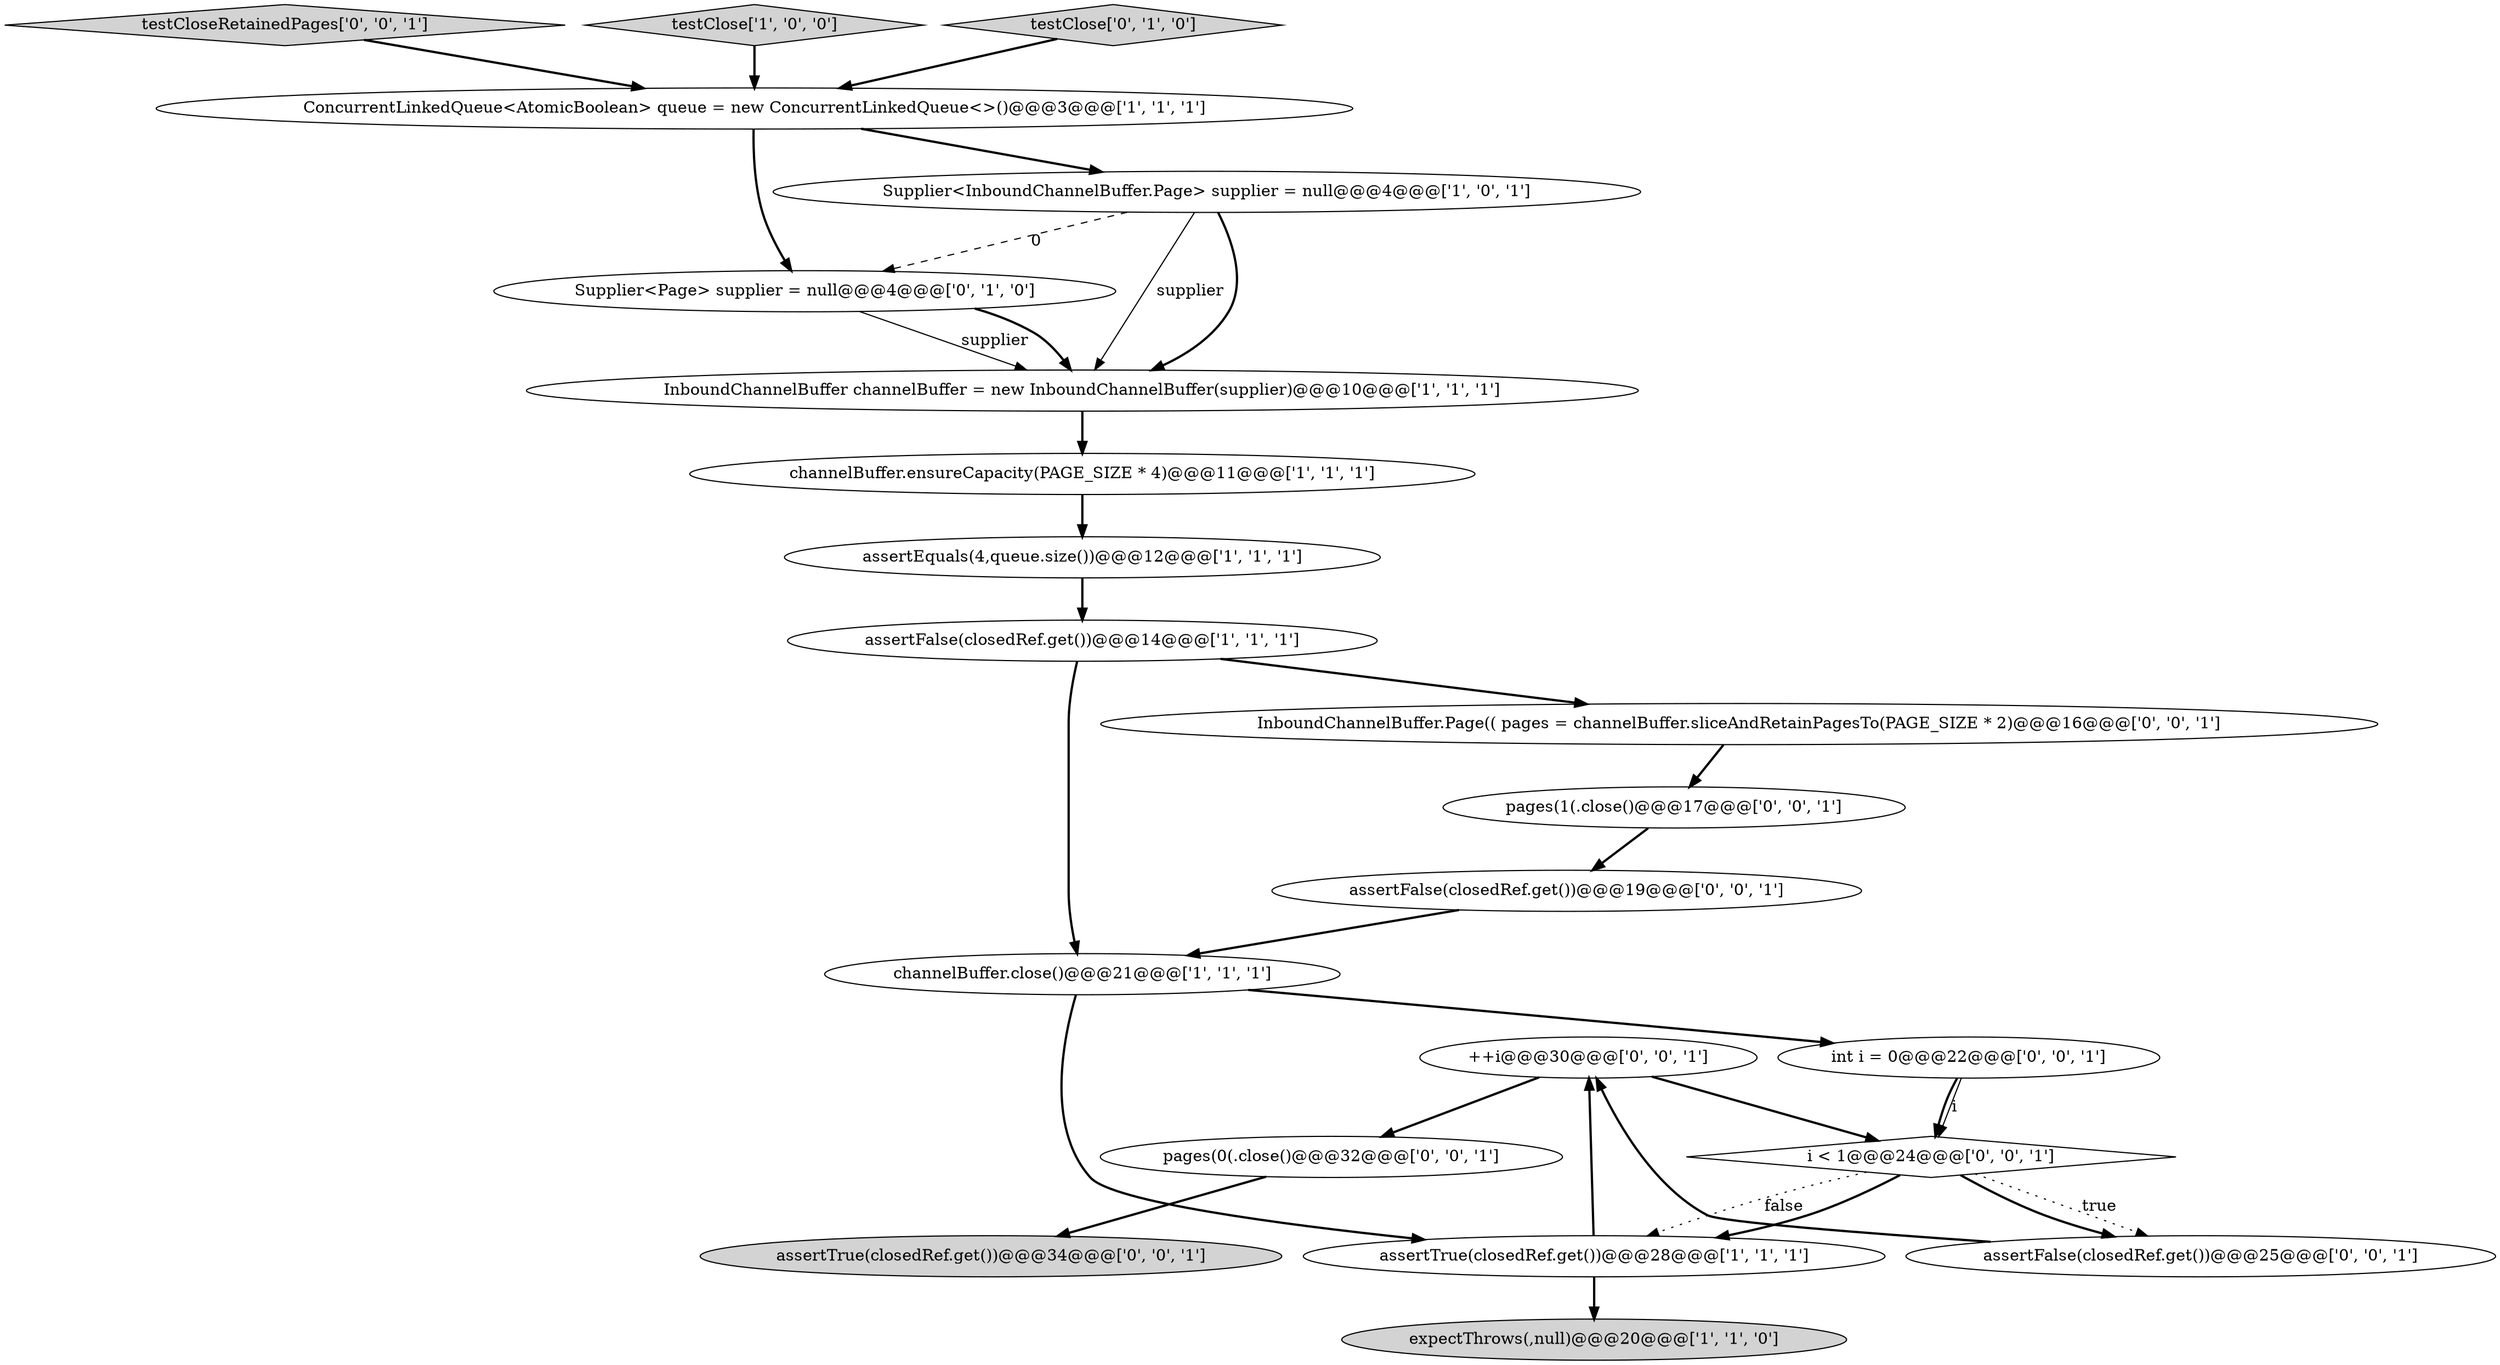 digraph {
19 [style = filled, label = "assertTrue(closedRef.get())@@@34@@@['0', '0', '1']", fillcolor = lightgray, shape = ellipse image = "AAA0AAABBB3BBB"];
5 [style = filled, label = "assertFalse(closedRef.get())@@@14@@@['1', '1', '1']", fillcolor = white, shape = ellipse image = "AAA0AAABBB1BBB"];
9 [style = filled, label = "expectThrows(,null)@@@20@@@['1', '1', '0']", fillcolor = lightgray, shape = ellipse image = "AAA0AAABBB1BBB"];
21 [style = filled, label = "testCloseRetainedPages['0', '0', '1']", fillcolor = lightgray, shape = diamond image = "AAA0AAABBB3BBB"];
4 [style = filled, label = "assertTrue(closedRef.get())@@@28@@@['1', '1', '1']", fillcolor = white, shape = ellipse image = "AAA0AAABBB1BBB"];
12 [style = filled, label = "assertFalse(closedRef.get())@@@25@@@['0', '0', '1']", fillcolor = white, shape = ellipse image = "AAA0AAABBB3BBB"];
13 [style = filled, label = "pages(1(.close()@@@17@@@['0', '0', '1']", fillcolor = white, shape = ellipse image = "AAA0AAABBB3BBB"];
0 [style = filled, label = "assertEquals(4,queue.size())@@@12@@@['1', '1', '1']", fillcolor = white, shape = ellipse image = "AAA0AAABBB1BBB"];
17 [style = filled, label = "int i = 0@@@22@@@['0', '0', '1']", fillcolor = white, shape = ellipse image = "AAA0AAABBB3BBB"];
10 [style = filled, label = "Supplier<Page> supplier = null@@@4@@@['0', '1', '0']", fillcolor = white, shape = ellipse image = "AAA1AAABBB2BBB"];
1 [style = filled, label = "InboundChannelBuffer channelBuffer = new InboundChannelBuffer(supplier)@@@10@@@['1', '1', '1']", fillcolor = white, shape = ellipse image = "AAA0AAABBB1BBB"];
3 [style = filled, label = "channelBuffer.close()@@@21@@@['1', '1', '1']", fillcolor = white, shape = ellipse image = "AAA0AAABBB1BBB"];
15 [style = filled, label = "assertFalse(closedRef.get())@@@19@@@['0', '0', '1']", fillcolor = white, shape = ellipse image = "AAA0AAABBB3BBB"];
6 [style = filled, label = "testClose['1', '0', '0']", fillcolor = lightgray, shape = diamond image = "AAA0AAABBB1BBB"];
18 [style = filled, label = "pages(0(.close()@@@32@@@['0', '0', '1']", fillcolor = white, shape = ellipse image = "AAA0AAABBB3BBB"];
11 [style = filled, label = "testClose['0', '1', '0']", fillcolor = lightgray, shape = diamond image = "AAA0AAABBB2BBB"];
7 [style = filled, label = "ConcurrentLinkedQueue<AtomicBoolean> queue = new ConcurrentLinkedQueue<>()@@@3@@@['1', '1', '1']", fillcolor = white, shape = ellipse image = "AAA0AAABBB1BBB"];
16 [style = filled, label = "++i@@@30@@@['0', '0', '1']", fillcolor = white, shape = ellipse image = "AAA0AAABBB3BBB"];
14 [style = filled, label = "InboundChannelBuffer.Page(( pages = channelBuffer.sliceAndRetainPagesTo(PAGE_SIZE * 2)@@@16@@@['0', '0', '1']", fillcolor = white, shape = ellipse image = "AAA0AAABBB3BBB"];
2 [style = filled, label = "Supplier<InboundChannelBuffer.Page> supplier = null@@@4@@@['1', '0', '1']", fillcolor = white, shape = ellipse image = "AAA0AAABBB1BBB"];
20 [style = filled, label = "i < 1@@@24@@@['0', '0', '1']", fillcolor = white, shape = diamond image = "AAA0AAABBB3BBB"];
8 [style = filled, label = "channelBuffer.ensureCapacity(PAGE_SIZE * 4)@@@11@@@['1', '1', '1']", fillcolor = white, shape = ellipse image = "AAA0AAABBB1BBB"];
5->14 [style = bold, label=""];
13->15 [style = bold, label=""];
8->0 [style = bold, label=""];
4->16 [style = bold, label=""];
7->10 [style = bold, label=""];
16->18 [style = bold, label=""];
20->4 [style = bold, label=""];
1->8 [style = bold, label=""];
14->13 [style = bold, label=""];
2->10 [style = dashed, label="0"];
17->20 [style = bold, label=""];
17->20 [style = solid, label="i"];
12->16 [style = bold, label=""];
11->7 [style = bold, label=""];
10->1 [style = solid, label="supplier"];
10->1 [style = bold, label=""];
20->12 [style = dotted, label="true"];
3->17 [style = bold, label=""];
18->19 [style = bold, label=""];
4->9 [style = bold, label=""];
2->1 [style = solid, label="supplier"];
2->1 [style = bold, label=""];
21->7 [style = bold, label=""];
15->3 [style = bold, label=""];
16->20 [style = bold, label=""];
5->3 [style = bold, label=""];
0->5 [style = bold, label=""];
6->7 [style = bold, label=""];
20->4 [style = dotted, label="false"];
20->12 [style = bold, label=""];
3->4 [style = bold, label=""];
7->2 [style = bold, label=""];
}
